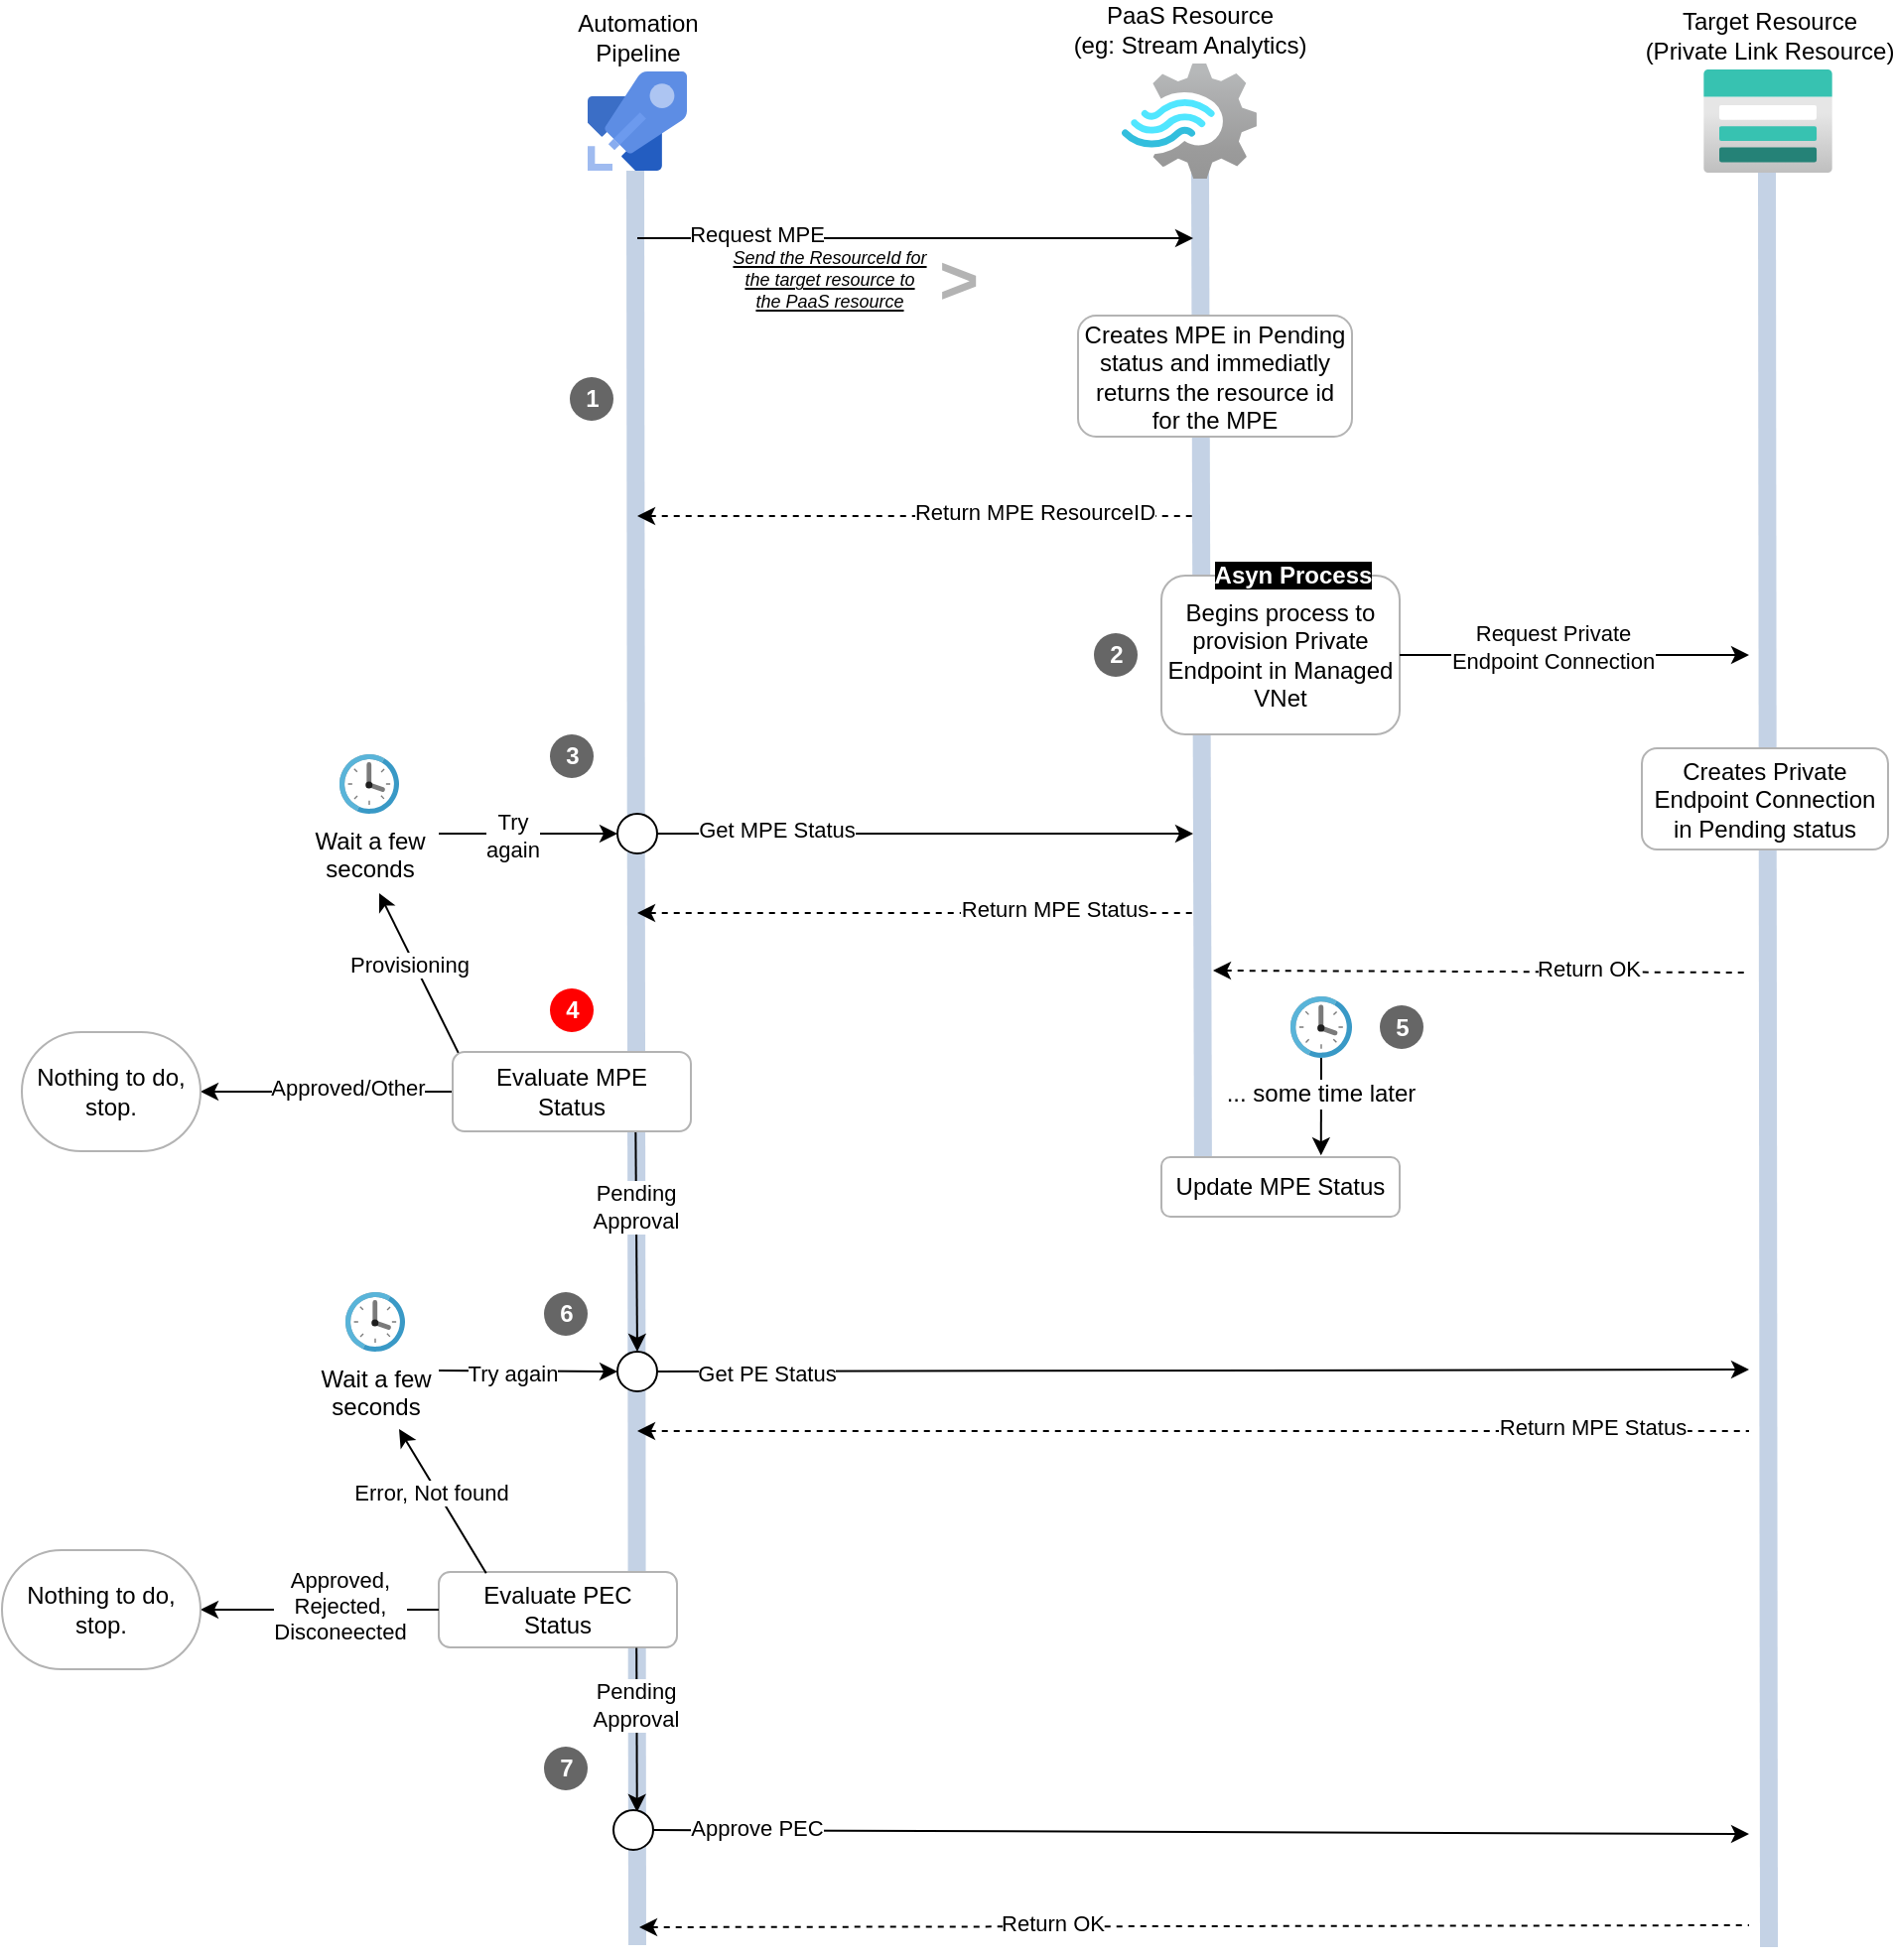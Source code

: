 <mxfile>
    <diagram id="9P7TtxNHPq-BRuqwqoCP" name="Page-3">
        <mxGraphModel dx="2390" dy="1539" grid="0" gridSize="10" guides="1" tooltips="1" connect="1" arrows="1" fold="1" page="0" pageScale="1" pageWidth="800" pageHeight="320" math="0" shadow="0">
            <root>
                <mxCell id="0"/>
                <mxCell id="1" parent="0"/>
                <mxCell id="Z5TNmx9V-XeQG3wtOzFb-3" value="" style="endArrow=none;html=1;movable=1;resizable=1;rotatable=1;deletable=1;editable=1;connectable=1;fillColor=#dae8fc;strokeColor=#6c8ebf;strokeWidth=9;opacity=40;" parent="1" edge="1">
                    <mxGeometry width="50" height="50" relative="1" as="geometry">
                        <mxPoint x="135" y="550" as="sourcePoint"/>
                        <mxPoint x="133.5" y="36" as="targetPoint"/>
                    </mxGeometry>
                </mxCell>
                <mxCell id="Z5TNmx9V-XeQG3wtOzFb-2" value="" style="endArrow=none;html=1;movable=1;resizable=1;rotatable=1;deletable=1;editable=1;connectable=1;fillColor=#dae8fc;strokeColor=#6c8ebf;strokeWidth=9;opacity=40;" parent="1" edge="1">
                    <mxGeometry width="50" height="50" relative="1" as="geometry">
                        <mxPoint x="420" y="931" as="sourcePoint"/>
                        <mxPoint x="419" y="37" as="targetPoint"/>
                    </mxGeometry>
                </mxCell>
                <mxCell id="PdQYM3GcpFiHRcBwMXML-3" value="" style="endArrow=none;html=1;movable=1;resizable=1;rotatable=1;deletable=1;editable=1;connectable=1;fillColor=#dae8fc;strokeColor=#6c8ebf;strokeWidth=9;opacity=40;" parent="1" edge="1">
                    <mxGeometry width="50" height="50" relative="1" as="geometry">
                        <mxPoint x="-150" y="930" as="sourcePoint"/>
                        <mxPoint x="-151" y="36" as="targetPoint"/>
                    </mxGeometry>
                </mxCell>
                <mxCell id="APrpLEeOHEFqgUjt_4kA-1" value="Automation&lt;br&gt;Pipeline" style="sketch=0;aspect=fixed;html=1;points=[];align=center;image;fontSize=12;image=img/lib/mscae/Azure_Pipelines.svg;labelPosition=center;verticalLabelPosition=top;verticalAlign=bottom;" parent="1" vertex="1">
                    <mxGeometry x="-175" y="-14" width="50" height="50" as="geometry"/>
                </mxCell>
                <mxCell id="APrpLEeOHEFqgUjt_4kA-3" value="PaaS Resource&lt;br&gt;(eg: Stream Analytics)" style="aspect=fixed;html=1;points=[];align=center;image;fontSize=12;image=img/lib/azure2/analytics/Stream_Analytics_Jobs.svg;labelPosition=center;verticalLabelPosition=top;verticalAlign=bottom;" parent="1" vertex="1">
                    <mxGeometry x="94" y="-18.0" width="68" height="58.0" as="geometry"/>
                </mxCell>
                <mxCell id="KIcGTd9zDu7gG3VrX3ME-1" value="" style="endArrow=classic;html=1;" parent="1" edge="1">
                    <mxGeometry width="50" height="50" relative="1" as="geometry">
                        <mxPoint x="-150" y="70" as="sourcePoint"/>
                        <mxPoint x="130" y="70" as="targetPoint"/>
                    </mxGeometry>
                </mxCell>
                <mxCell id="KIcGTd9zDu7gG3VrX3ME-3" value="Request MPE" style="edgeLabel;html=1;align=center;verticalAlign=middle;resizable=0;points=[];" parent="KIcGTd9zDu7gG3VrX3ME-1" vertex="1" connectable="0">
                    <mxGeometry x="0.219" y="2" relative="1" as="geometry">
                        <mxPoint x="-111" as="offset"/>
                    </mxGeometry>
                </mxCell>
                <mxCell id="KIcGTd9zDu7gG3VrX3ME-4" value="" style="endArrow=none;html=1;startArrow=classic;startFill=1;endFill=0;dashed=1;" parent="1" edge="1">
                    <mxGeometry width="50" height="50" relative="1" as="geometry">
                        <mxPoint x="-150" y="210" as="sourcePoint"/>
                        <mxPoint x="130" y="210" as="targetPoint"/>
                    </mxGeometry>
                </mxCell>
                <mxCell id="KIcGTd9zDu7gG3VrX3ME-5" value="Return MPE ResourceID" style="edgeLabel;html=1;align=center;verticalAlign=middle;resizable=0;points=[];" parent="KIcGTd9zDu7gG3VrX3ME-4" vertex="1" connectable="0">
                    <mxGeometry x="0.219" y="2" relative="1" as="geometry">
                        <mxPoint x="29" as="offset"/>
                    </mxGeometry>
                </mxCell>
                <mxCell id="qY5lc8lTDz0Ngtdu8nZq-2" value="Creates MPE in Pending status and immediatly returns the resource id for the MPE" style="rounded=1;whiteSpace=wrap;html=1;strokeColor=#B3B3B3;" parent="1" vertex="1">
                    <mxGeometry x="72" y="109" width="138" height="61" as="geometry"/>
                </mxCell>
                <mxCell id="qY5lc8lTDz0Ngtdu8nZq-3" value="" style="html=1;endArrow=classic;endFill=1;entryX=0.67;entryY=-0.03;entryDx=0;entryDy=0;entryPerimeter=0;" parent="1" source="Aa7TCWJY33BEtT0of7Fd-23" target="qY5lc8lTDz0Ngtdu8nZq-6" edge="1">
                    <mxGeometry relative="1" as="geometry">
                        <mxPoint x="200" y="531" as="targetPoint"/>
                    </mxGeometry>
                </mxCell>
                <mxCell id="Z5TNmx9V-XeQG3wtOzFb-8" value="... some time later" style="edgeLabel;html=1;align=center;verticalAlign=middle;resizable=0;points=[];fontSize=12;fontColor=#000000;" parent="qY5lc8lTDz0Ngtdu8nZq-3" vertex="1" connectable="0">
                    <mxGeometry x="-0.281" y="1" relative="1" as="geometry">
                        <mxPoint x="-2" as="offset"/>
                    </mxGeometry>
                </mxCell>
                <mxCell id="qY5lc8lTDz0Ngtdu8nZq-5" value="Begins process to provision Private Endpoint in Managed VNet" style="whiteSpace=wrap;html=1;rounded=1;strokeColor=#B3B3B3;" parent="1" vertex="1">
                    <mxGeometry x="114" y="240" width="120" height="80" as="geometry"/>
                </mxCell>
                <mxCell id="qY5lc8lTDz0Ngtdu8nZq-6" value="Update MPE Status" style="rounded=1;labelBorderColor=none;html=1;whiteSpace=wrap;strokeColor=#B3B3B3;" parent="1" vertex="1">
                    <mxGeometry x="114" y="533" width="120" height="30" as="geometry"/>
                </mxCell>
                <mxCell id="qY5lc8lTDz0Ngtdu8nZq-10" value="" style="endArrow=classic;html=1;startArrow=none;" parent="1" source="Ru3vULmhdfQm2SZLb1U1-36" edge="1">
                    <mxGeometry width="50" height="50" relative="1" as="geometry">
                        <mxPoint x="-150" y="370" as="sourcePoint"/>
                        <mxPoint x="130" y="370" as="targetPoint"/>
                    </mxGeometry>
                </mxCell>
                <mxCell id="qY5lc8lTDz0Ngtdu8nZq-11" value="Get MPE Status" style="edgeLabel;html=1;align=center;verticalAlign=middle;resizable=0;points=[];" parent="qY5lc8lTDz0Ngtdu8nZq-10" vertex="1" connectable="0">
                    <mxGeometry x="0.219" y="2" relative="1" as="geometry">
                        <mxPoint x="-105" as="offset"/>
                    </mxGeometry>
                </mxCell>
                <mxCell id="Aa7TCWJY33BEtT0of7Fd-3" value="" style="html=1;exitX=0.029;exitY=0.042;exitDx=0;exitDy=0;exitPerimeter=0;" parent="1" source="Aa7TCWJY33BEtT0of7Fd-9" edge="1">
                    <mxGeometry relative="1" as="geometry">
                        <mxPoint x="-280" y="400" as="targetPoint"/>
                    </mxGeometry>
                </mxCell>
                <mxCell id="Aa7TCWJY33BEtT0of7Fd-4" value="Provisioning" style="edgeLabel;html=1;align=center;verticalAlign=middle;resizable=0;points=[];" parent="Aa7TCWJY33BEtT0of7Fd-3" vertex="1" connectable="0">
                    <mxGeometry x="0.162" y="3" relative="1" as="geometry">
                        <mxPoint as="offset"/>
                    </mxGeometry>
                </mxCell>
                <mxCell id="Aa7TCWJY33BEtT0of7Fd-7" value="" style="edgeStyle=none;html=1;" parent="1" source="Aa7TCWJY33BEtT0of7Fd-9" target="Aa7TCWJY33BEtT0of7Fd-11" edge="1">
                    <mxGeometry relative="1" as="geometry"/>
                </mxCell>
                <mxCell id="Aa7TCWJY33BEtT0of7Fd-8" value="Approved/Other" style="edgeLabel;html=1;align=center;verticalAlign=middle;resizable=0;points=[];" parent="Aa7TCWJY33BEtT0of7Fd-7" vertex="1" connectable="0">
                    <mxGeometry x="-0.162" y="-2" relative="1" as="geometry">
                        <mxPoint as="offset"/>
                    </mxGeometry>
                </mxCell>
                <mxCell id="Ru3vULmhdfQm2SZLb1U1-7" value="" style="edgeStyle=none;html=1;startArrow=none;startFill=0;endArrow=classic;endFill=1;entryX=0.5;entryY=0;entryDx=0;entryDy=0;exitX=0.768;exitY=0.98;exitDx=0;exitDy=0;exitPerimeter=0;" parent="1" source="Aa7TCWJY33BEtT0of7Fd-9" target="Ru3vULmhdfQm2SZLb1U1-39" edge="1">
                    <mxGeometry relative="1" as="geometry">
                        <mxPoint x="-150" y="550" as="sourcePoint"/>
                        <mxPoint x="-160" y="631" as="targetPoint"/>
                    </mxGeometry>
                </mxCell>
                <mxCell id="Ru3vULmhdfQm2SZLb1U1-8" value="Pending&lt;br&gt;Approval" style="edgeLabel;html=1;align=center;verticalAlign=middle;resizable=0;points=[];" parent="Ru3vULmhdfQm2SZLb1U1-7" vertex="1" connectable="0">
                    <mxGeometry x="-0.314" y="-1" relative="1" as="geometry">
                        <mxPoint as="offset"/>
                    </mxGeometry>
                </mxCell>
                <mxCell id="Aa7TCWJY33BEtT0of7Fd-9" value="Evaluate MPE&lt;br&gt;Status" style="rounded=1;whiteSpace=wrap;html=1;strokeColor=#B3B3B3;" parent="1" vertex="1">
                    <mxGeometry x="-243" y="480" width="120" height="40" as="geometry"/>
                </mxCell>
                <mxCell id="Aa7TCWJY33BEtT0of7Fd-11" value="Nothing to do, stop." style="rounded=1;whiteSpace=wrap;html=1;arcSize=50;strokeColor=#B3B3B3;" parent="1" vertex="1">
                    <mxGeometry x="-460" y="470" width="90" height="60" as="geometry"/>
                </mxCell>
                <mxCell id="Aa7TCWJY33BEtT0of7Fd-21" value="" style="endArrow=none;html=1;startArrow=classic;startFill=1;endFill=0;dashed=1;" parent="1" edge="1">
                    <mxGeometry width="50" height="50" relative="1" as="geometry">
                        <mxPoint x="-150" y="410" as="sourcePoint"/>
                        <mxPoint x="130" y="410" as="targetPoint"/>
                    </mxGeometry>
                </mxCell>
                <mxCell id="Aa7TCWJY33BEtT0of7Fd-22" value="Return MPE Status" style="edgeLabel;html=1;align=center;verticalAlign=middle;resizable=0;points=[];" parent="Aa7TCWJY33BEtT0of7Fd-21" vertex="1" connectable="0">
                    <mxGeometry x="0.219" y="2" relative="1" as="geometry">
                        <mxPoint x="39" as="offset"/>
                    </mxGeometry>
                </mxCell>
                <mxCell id="Aa7TCWJY33BEtT0of7Fd-23" value="" style="sketch=0;aspect=fixed;html=1;points=[];align=center;image;fontSize=12;image=img/lib/mscae/Clock.svg;" parent="1" vertex="1">
                    <mxGeometry x="179" y="452" width="31" height="31" as="geometry"/>
                </mxCell>
                <mxCell id="Aa7TCWJY33BEtT0of7Fd-24" value="" style="html=1;exitX=1;exitY=0.5;exitDx=0;exitDy=0;entryX=0;entryY=0.5;entryDx=0;entryDy=0;" parent="1" target="Ru3vULmhdfQm2SZLb1U1-36" edge="1">
                    <mxGeometry relative="1" as="geometry">
                        <mxPoint x="-250" y="370" as="sourcePoint"/>
                        <mxPoint x="-150" y="370" as="targetPoint"/>
                    </mxGeometry>
                </mxCell>
                <mxCell id="Aa7TCWJY33BEtT0of7Fd-27" value="Try&lt;br&gt;again" style="edgeLabel;html=1;align=center;verticalAlign=middle;resizable=0;points=[];" parent="Aa7TCWJY33BEtT0of7Fd-24" vertex="1" connectable="0">
                    <mxGeometry x="-0.175" y="-1" relative="1" as="geometry">
                        <mxPoint as="offset"/>
                    </mxGeometry>
                </mxCell>
                <mxCell id="Aa7TCWJY33BEtT0of7Fd-26" value="Wait a few&lt;br&gt;seconds" style="sketch=0;aspect=fixed;html=1;points=[];align=center;image;fontSize=12;image=img/lib/mscae/Clock.svg;" parent="1" vertex="1">
                    <mxGeometry x="-300" y="330" width="30" height="30" as="geometry"/>
                </mxCell>
                <mxCell id="Ru3vULmhdfQm2SZLb1U1-1" value="Target Resource&lt;br&gt;(Private Link Resource)" style="aspect=fixed;html=1;points=[];align=center;image;fontSize=12;image=img/lib/azure2/storage/Storage_Accounts.svg;labelBorderColor=none;labelPosition=center;verticalLabelPosition=top;verticalAlign=bottom;" parent="1" vertex="1">
                    <mxGeometry x="387" y="-15" width="65" height="52" as="geometry"/>
                </mxCell>
                <mxCell id="Ru3vULmhdfQm2SZLb1U1-4" value="" style="endArrow=classic;html=1;exitX=1;exitY=0.5;exitDx=0;exitDy=0;" parent="1" source="qY5lc8lTDz0Ngtdu8nZq-5" edge="1">
                    <mxGeometry width="50" height="50" relative="1" as="geometry">
                        <mxPoint x="314" y="250" as="sourcePoint"/>
                        <mxPoint x="410" y="280" as="targetPoint"/>
                    </mxGeometry>
                </mxCell>
                <mxCell id="Ru3vULmhdfQm2SZLb1U1-6" value="Request Private&lt;br&gt;Endpoint Connection" style="edgeLabel;html=1;align=center;verticalAlign=middle;resizable=0;points=[];" parent="Ru3vULmhdfQm2SZLb1U1-4" vertex="1" connectable="0">
                    <mxGeometry x="-0.358" y="4" relative="1" as="geometry">
                        <mxPoint x="20" as="offset"/>
                    </mxGeometry>
                </mxCell>
                <mxCell id="Ru3vULmhdfQm2SZLb1U1-10" value="" style="endArrow=classic;html=1;exitX=1;exitY=0.5;exitDx=0;exitDy=0;" parent="1" source="Ru3vULmhdfQm2SZLb1U1-39" edge="1">
                    <mxGeometry width="50" height="50" relative="1" as="geometry">
                        <mxPoint x="-150" y="641" as="sourcePoint"/>
                        <mxPoint x="410" y="640" as="targetPoint"/>
                    </mxGeometry>
                </mxCell>
                <mxCell id="PdQYM3GcpFiHRcBwMXML-8" value="&lt;font color=&quot;#000000&quot;&gt;Get PE Status&lt;/font&gt;" style="edgeLabel;html=1;align=center;verticalAlign=middle;resizable=0;points=[];fontColor=#FFFFFF;" parent="Ru3vULmhdfQm2SZLb1U1-10" vertex="1" connectable="0">
                    <mxGeometry x="-0.766" y="-1" relative="1" as="geometry">
                        <mxPoint x="-10" as="offset"/>
                    </mxGeometry>
                </mxCell>
                <mxCell id="Ru3vULmhdfQm2SZLb1U1-12" value="" style="endArrow=none;html=1;startArrow=classic;startFill=1;endFill=0;dashed=1;" parent="1" edge="1">
                    <mxGeometry width="50" height="50" relative="1" as="geometry">
                        <mxPoint x="140" y="439" as="sourcePoint"/>
                        <mxPoint x="410" y="440" as="targetPoint"/>
                    </mxGeometry>
                </mxCell>
                <mxCell id="Ru3vULmhdfQm2SZLb1U1-13" value="Return OK" style="edgeLabel;html=1;align=center;verticalAlign=middle;resizable=0;points=[];" parent="Ru3vULmhdfQm2SZLb1U1-12" vertex="1" connectable="0">
                    <mxGeometry x="0.219" y="2" relative="1" as="geometry">
                        <mxPoint x="24" as="offset"/>
                    </mxGeometry>
                </mxCell>
                <mxCell id="Ru3vULmhdfQm2SZLb1U1-14" value="&lt;b&gt;&lt;font style=&quot;background-color: rgb(0, 0, 0);&quot; color=&quot;#ffffff&quot;&gt;Asyn Process&lt;/font&gt;&lt;/b&gt;" style="text;html=1;strokeColor=none;fillColor=none;align=center;verticalAlign=middle;whiteSpace=wrap;rounded=0;labelBorderColor=none;spacing=2;spacingLeft=0;" parent="1" vertex="1">
                    <mxGeometry x="137" y="225" width="87" height="30" as="geometry"/>
                </mxCell>
                <mxCell id="Ru3vULmhdfQm2SZLb1U1-16" value="" style="endArrow=none;html=1;startArrow=classic;startFill=1;endFill=0;dashed=1;" parent="1" edge="1">
                    <mxGeometry width="50" height="50" relative="1" as="geometry">
                        <mxPoint x="-150" y="671" as="sourcePoint"/>
                        <mxPoint x="410" y="671" as="targetPoint"/>
                    </mxGeometry>
                </mxCell>
                <mxCell id="Ru3vULmhdfQm2SZLb1U1-17" value="Return MPE Status" style="edgeLabel;html=1;align=center;verticalAlign=middle;resizable=0;points=[];" parent="Ru3vULmhdfQm2SZLb1U1-16" vertex="1" connectable="0">
                    <mxGeometry x="0.219" y="2" relative="1" as="geometry">
                        <mxPoint x="139" as="offset"/>
                    </mxGeometry>
                </mxCell>
                <mxCell id="Ru3vULmhdfQm2SZLb1U1-18" value="Evaluate PEC&lt;br&gt;Status" style="rounded=1;whiteSpace=wrap;html=1;strokeColor=#B3B3B3;" parent="1" vertex="1">
                    <mxGeometry x="-250" y="742" width="120" height="38" as="geometry"/>
                </mxCell>
                <mxCell id="Ru3vULmhdfQm2SZLb1U1-20" value="" style="endArrow=classic;html=1;exitX=1;exitY=0.5;exitDx=0;exitDy=0;" parent="1" source="PdQYM3GcpFiHRcBwMXML-9" edge="1">
                    <mxGeometry width="50" height="50" relative="1" as="geometry">
                        <mxPoint x="-100" y="874" as="sourcePoint"/>
                        <mxPoint x="410" y="874" as="targetPoint"/>
                    </mxGeometry>
                </mxCell>
                <mxCell id="Ru3vULmhdfQm2SZLb1U1-21" value="Approve PEC" style="edgeLabel;html=1;align=center;verticalAlign=middle;resizable=0;points=[];" parent="Ru3vULmhdfQm2SZLb1U1-20" vertex="1" connectable="0">
                    <mxGeometry x="0.219" y="2" relative="1" as="geometry">
                        <mxPoint x="-285" as="offset"/>
                    </mxGeometry>
                </mxCell>
                <mxCell id="Ru3vULmhdfQm2SZLb1U1-23" value="" style="html=1;startArrow=none;startFill=0;endArrow=classic;endFill=1;exitX=0.83;exitY=1.006;exitDx=0;exitDy=0;exitPerimeter=0;entryX=0.594;entryY=0.049;entryDx=0;entryDy=0;entryPerimeter=0;" parent="1" source="Ru3vULmhdfQm2SZLb1U1-18" target="PdQYM3GcpFiHRcBwMXML-9" edge="1">
                    <mxGeometry relative="1" as="geometry">
                        <mxPoint x="-250" y="875" as="sourcePoint"/>
                        <mxPoint x="-170" y="850" as="targetPoint"/>
                    </mxGeometry>
                </mxCell>
                <mxCell id="Ru3vULmhdfQm2SZLb1U1-24" value="Pending&lt;br&gt;Approval" style="edgeLabel;html=1;align=center;verticalAlign=middle;resizable=0;points=[];" parent="Ru3vULmhdfQm2SZLb1U1-23" vertex="1" connectable="0">
                    <mxGeometry x="-0.314" y="-1" relative="1" as="geometry">
                        <mxPoint as="offset"/>
                    </mxGeometry>
                </mxCell>
                <mxCell id="Ru3vULmhdfQm2SZLb1U1-27" value="" style="edgeStyle=none;html=1;exitX=0;exitY=0.5;exitDx=0;exitDy=0;" parent="1" source="Ru3vULmhdfQm2SZLb1U1-18" target="Ru3vULmhdfQm2SZLb1U1-29" edge="1">
                    <mxGeometry relative="1" as="geometry">
                        <mxPoint x="-263" y="775" as="sourcePoint"/>
                    </mxGeometry>
                </mxCell>
                <mxCell id="Ru3vULmhdfQm2SZLb1U1-28" value="Approved,&lt;br&gt;Rejected,&lt;br&gt;Disconeected" style="edgeLabel;html=1;align=center;verticalAlign=middle;resizable=0;points=[];" parent="Ru3vULmhdfQm2SZLb1U1-27" vertex="1" connectable="0">
                    <mxGeometry x="-0.162" y="-2" relative="1" as="geometry">
                        <mxPoint as="offset"/>
                    </mxGeometry>
                </mxCell>
                <mxCell id="Ru3vULmhdfQm2SZLb1U1-29" value="Nothing to do, stop." style="rounded=1;whiteSpace=wrap;html=1;arcSize=50;strokeColor=#B3B3B3;" parent="1" vertex="1">
                    <mxGeometry x="-470" y="731" width="100" height="60" as="geometry"/>
                </mxCell>
                <mxCell id="Ru3vULmhdfQm2SZLb1U1-32" value="" style="html=1;exitX=0.199;exitY=0.016;exitDx=0;exitDy=0;exitPerimeter=0;" parent="1" source="Ru3vULmhdfQm2SZLb1U1-18" edge="1">
                    <mxGeometry relative="1" as="geometry">
                        <mxPoint x="-229.52" y="492.52" as="sourcePoint"/>
                        <mxPoint x="-270" y="670" as="targetPoint"/>
                    </mxGeometry>
                </mxCell>
                <mxCell id="Ru3vULmhdfQm2SZLb1U1-33" value="Error, Not found" style="edgeLabel;html=1;align=center;verticalAlign=middle;resizable=0;points=[];" parent="Ru3vULmhdfQm2SZLb1U1-32" vertex="1" connectable="0">
                    <mxGeometry x="0.162" y="3" relative="1" as="geometry">
                        <mxPoint as="offset"/>
                    </mxGeometry>
                </mxCell>
                <mxCell id="Ru3vULmhdfQm2SZLb1U1-34" value="" style="html=1;exitX=1;exitY=0.5;exitDx=0;exitDy=0;entryX=0;entryY=0.5;entryDx=0;entryDy=0;" parent="1" target="Ru3vULmhdfQm2SZLb1U1-39" edge="1">
                    <mxGeometry relative="1" as="geometry">
                        <mxPoint x="-250" y="640.5" as="sourcePoint"/>
                        <mxPoint x="-160" y="651" as="targetPoint"/>
                    </mxGeometry>
                </mxCell>
                <mxCell id="Ru3vULmhdfQm2SZLb1U1-35" value="Try again" style="edgeLabel;html=1;align=center;verticalAlign=middle;resizable=0;points=[];" parent="Ru3vULmhdfQm2SZLb1U1-34" vertex="1" connectable="0">
                    <mxGeometry x="-0.175" y="-1" relative="1" as="geometry">
                        <mxPoint as="offset"/>
                    </mxGeometry>
                </mxCell>
                <mxCell id="Ru3vULmhdfQm2SZLb1U1-37" value="" style="endArrow=none;html=1;" parent="1" target="Ru3vULmhdfQm2SZLb1U1-36" edge="1">
                    <mxGeometry width="50" height="50" relative="1" as="geometry">
                        <mxPoint x="-150" y="370" as="sourcePoint"/>
                        <mxPoint x="370" y="370" as="targetPoint"/>
                    </mxGeometry>
                </mxCell>
                <mxCell id="PdQYM3GcpFiHRcBwMXML-5" value="" style="endArrow=none;html=1;startArrow=classic;startFill=1;endFill=0;dashed=1;" parent="1" edge="1">
                    <mxGeometry width="50" height="50" relative="1" as="geometry">
                        <mxPoint x="-149" y="921" as="sourcePoint"/>
                        <mxPoint x="410" y="920" as="targetPoint"/>
                    </mxGeometry>
                </mxCell>
                <mxCell id="PdQYM3GcpFiHRcBwMXML-6" value="Return OK" style="edgeLabel;html=1;align=center;verticalAlign=middle;resizable=0;points=[];" parent="PdQYM3GcpFiHRcBwMXML-5" vertex="1" connectable="0">
                    <mxGeometry x="0.219" y="2" relative="1" as="geometry">
                        <mxPoint x="-133" as="offset"/>
                    </mxGeometry>
                </mxCell>
                <mxCell id="Ru3vULmhdfQm2SZLb1U1-39" value="" style="ellipse;whiteSpace=wrap;html=1;aspect=fixed;labelBackgroundColor=#000000;labelBorderColor=none;fontColor=#FFFFFF;fillColor=#FFFFFF;gradientColor=none;" parent="1" vertex="1">
                    <mxGeometry x="-160" y="631" width="20" height="20" as="geometry"/>
                </mxCell>
                <mxCell id="Ru3vULmhdfQm2SZLb1U1-36" value="" style="ellipse;whiteSpace=wrap;html=1;aspect=fixed;labelBackgroundColor=#000000;labelBorderColor=none;fontColor=#FFFFFF;" parent="1" vertex="1">
                    <mxGeometry x="-160" y="360" width="20" height="20" as="geometry"/>
                </mxCell>
                <mxCell id="PdQYM3GcpFiHRcBwMXML-9" value="" style="ellipse;whiteSpace=wrap;html=1;aspect=fixed;labelBackgroundColor=#000000;labelBorderColor=none;fontColor=#FFFFFF;fillColor=#FFFFFF;gradientColor=none;" parent="1" vertex="1">
                    <mxGeometry x="-162" y="862" width="20" height="20" as="geometry"/>
                </mxCell>
                <mxCell id="Ru3vULmhdfQm2SZLb1U1-3" value="Creates Private Endpoint Connection in Pending status" style="rounded=1;whiteSpace=wrap;html=1;strokeColor=#B3B3B3;" parent="1" vertex="1">
                    <mxGeometry x="356" y="327" width="124" height="51" as="geometry"/>
                </mxCell>
                <mxCell id="PdQYM3GcpFiHRcBwMXML-13" value="&lt;span style=&quot;font-size: 9px;&quot;&gt;&lt;font style=&quot;font-size: 9px;&quot;&gt;Send the ResourceId for the target resource to the PaaS resource&lt;/font&gt;&lt;/span&gt;" style="text;html=1;strokeColor=none;fillColor=none;align=center;verticalAlign=middle;whiteSpace=wrap;rounded=0;labelBorderColor=none;spacing=2;spacingLeft=0;fontColor=#000000;labelBackgroundColor=#FFFFFF;fontStyle=6;fontSize=9;" parent="1" vertex="1">
                    <mxGeometry x="-103" y="76" width="100" height="30" as="geometry"/>
                </mxCell>
                <mxCell id="Z5TNmx9V-XeQG3wtOzFb-1" value="1" style="shape=ellipse;fillColor=#666666;strokeColor=none;html=1;rounded=1;shadow=0;glass=1;strokeWidth=4;fontColor=#ffffff;labelBorderColor=none;fontStyle=1;aspect=fixed;" parent="1" vertex="1">
                    <mxGeometry x="-184" y="140" width="22" height="22" as="geometry"/>
                </mxCell>
                <mxCell id="Z5TNmx9V-XeQG3wtOzFb-5" value="&amp;gt;" style="text;html=1;strokeColor=none;fillColor=none;align=center;verticalAlign=middle;whiteSpace=wrap;rounded=0;dashed=1;dashPattern=1 1;labelBackgroundColor=#FFFFFF;labelBorderColor=none;fontSize=34;fontColor=#B3B3B3;fontStyle=1" parent="1" vertex="1">
                    <mxGeometry x="-3" y="80" width="30" height="22" as="geometry"/>
                </mxCell>
                <mxCell id="Z5TNmx9V-XeQG3wtOzFb-6" value="Wait a few&lt;br&gt;seconds" style="sketch=0;aspect=fixed;html=1;points=[];align=center;image;fontSize=12;image=img/lib/mscae/Clock.svg;" parent="1" vertex="1">
                    <mxGeometry x="-297" y="601" width="30" height="30" as="geometry"/>
                </mxCell>
                <mxCell id="Z5TNmx9V-XeQG3wtOzFb-9" value="2" style="shape=ellipse;fillColor=#666666;strokeColor=none;html=1;rounded=1;shadow=0;glass=1;strokeWidth=4;fontColor=#ffffff;labelBorderColor=none;fontStyle=1;aspect=fixed;" parent="1" vertex="1">
                    <mxGeometry x="80" y="269" width="22" height="22" as="geometry"/>
                </mxCell>
                <mxCell id="Z5TNmx9V-XeQG3wtOzFb-10" value="3" style="shape=ellipse;fillColor=#666666;strokeColor=none;html=1;rounded=1;shadow=0;glass=1;strokeWidth=4;fontColor=#ffffff;labelBorderColor=none;fontStyle=1;aspect=fixed;" parent="1" vertex="1">
                    <mxGeometry x="-194" y="320" width="22" height="22" as="geometry"/>
                </mxCell>
                <mxCell id="Z5TNmx9V-XeQG3wtOzFb-12" value="4" style="shape=ellipse;fillColor=#FF0000;strokeColor=none;html=1;rounded=1;shadow=0;glass=1;strokeWidth=4;fontColor=#ffffff;labelBorderColor=none;fontStyle=1;aspect=fixed;" parent="1" vertex="1">
                    <mxGeometry x="-194" y="448" width="22" height="22" as="geometry"/>
                </mxCell>
                <mxCell id="Z5TNmx9V-XeQG3wtOzFb-13" value="5" style="shape=ellipse;fillColor=#666666;strokeColor=none;html=1;rounded=1;shadow=0;glass=1;strokeWidth=4;fontColor=#ffffff;labelBorderColor=none;fontStyle=1;aspect=fixed;" parent="1" vertex="1">
                    <mxGeometry x="224" y="456.5" width="22" height="22" as="geometry"/>
                </mxCell>
                <mxCell id="Z5TNmx9V-XeQG3wtOzFb-14" value="6" style="shape=ellipse;fillColor=#666666;strokeColor=none;html=1;rounded=1;shadow=0;glass=1;strokeWidth=4;fontColor=#ffffff;labelBorderColor=none;fontStyle=1;aspect=fixed;" parent="1" vertex="1">
                    <mxGeometry x="-197" y="601" width="22" height="22" as="geometry"/>
                </mxCell>
                <mxCell id="Z5TNmx9V-XeQG3wtOzFb-15" value="7" style="shape=ellipse;fillColor=#666666;strokeColor=none;html=1;rounded=1;shadow=0;glass=1;strokeWidth=4;fontColor=#ffffff;labelBorderColor=none;fontStyle=1;aspect=fixed;" parent="1" vertex="1">
                    <mxGeometry x="-197" y="830" width="22" height="22" as="geometry"/>
                </mxCell>
            </root>
        </mxGraphModel>
    </diagram>
</mxfile>